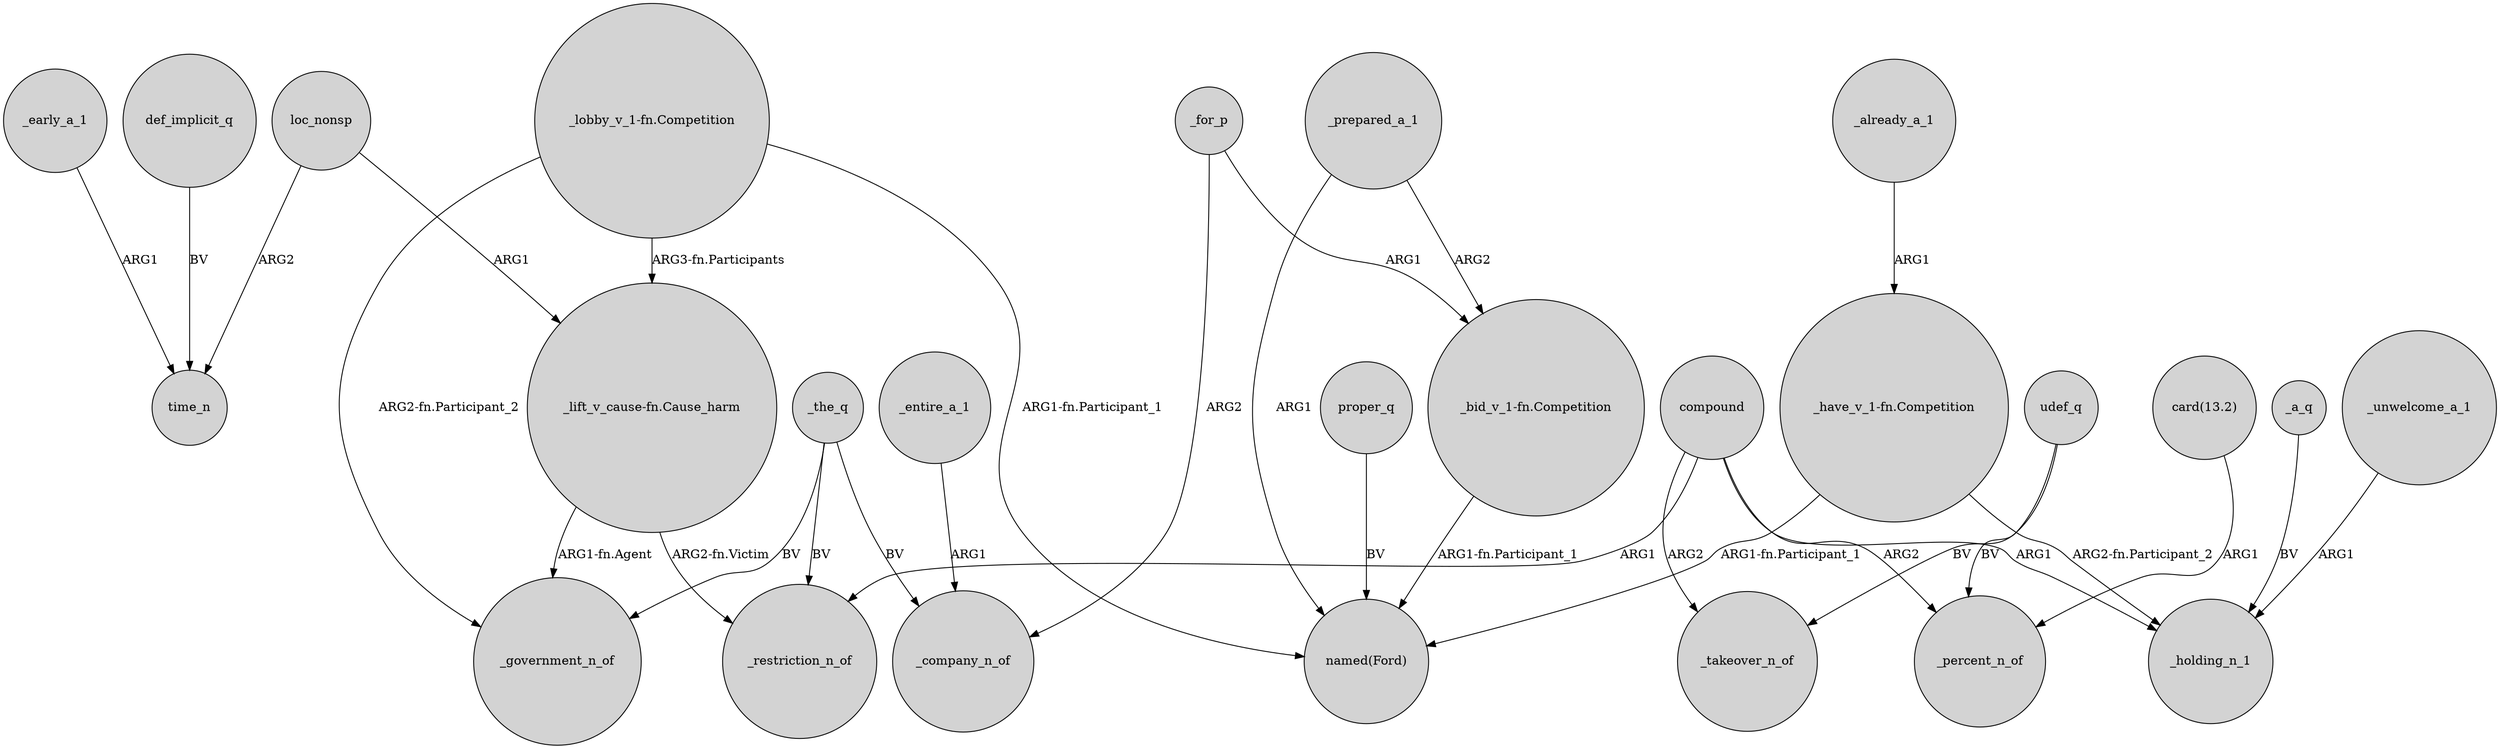 digraph {
	node [shape=circle style=filled]
	_early_a_1 -> time_n [label=ARG1]
	_prepared_a_1 -> "_bid_v_1-fn.Competition" [label=ARG2]
	_a_q -> _holding_n_1 [label=BV]
	proper_q -> "named(Ford)" [label=BV]
	_prepared_a_1 -> "named(Ford)" [label=ARG1]
	_the_q -> _restriction_n_of [label=BV]
	compound -> _holding_n_1 [label=ARG1]
	_for_p -> "_bid_v_1-fn.Competition" [label=ARG1]
	udef_q -> _takeover_n_of [label=BV]
	"_bid_v_1-fn.Competition" -> "named(Ford)" [label="ARG1-fn.Participant_1"]
	"_lift_v_cause-fn.Cause_harm" -> _restriction_n_of [label="ARG2-fn.Victim"]
	udef_q -> _percent_n_of [label=BV]
	_already_a_1 -> "_have_v_1-fn.Competition" [label=ARG1]
	_entire_a_1 -> _company_n_of [label=ARG1]
	compound -> _percent_n_of [label=ARG2]
	_unwelcome_a_1 -> _holding_n_1 [label=ARG1]
	loc_nonsp -> "_lift_v_cause-fn.Cause_harm" [label=ARG1]
	_the_q -> _government_n_of [label=BV]
	_for_p -> _company_n_of [label=ARG2]
	"_lobby_v_1-fn.Competition" -> "_lift_v_cause-fn.Cause_harm" [label="ARG3-fn.Participants"]
	"card(13.2)" -> _percent_n_of [label=ARG1]
	loc_nonsp -> time_n [label=ARG2]
	compound -> _takeover_n_of [label=ARG2]
	compound -> _restriction_n_of [label=ARG1]
	"_have_v_1-fn.Competition" -> "named(Ford)" [label="ARG1-fn.Participant_1"]
	"_lobby_v_1-fn.Competition" -> _government_n_of [label="ARG2-fn.Participant_2"]
	_the_q -> _company_n_of [label=BV]
	"_have_v_1-fn.Competition" -> _holding_n_1 [label="ARG2-fn.Participant_2"]
	def_implicit_q -> time_n [label=BV]
	"_lift_v_cause-fn.Cause_harm" -> _government_n_of [label="ARG1-fn.Agent"]
	"_lobby_v_1-fn.Competition" -> "named(Ford)" [label="ARG1-fn.Participant_1"]
}
